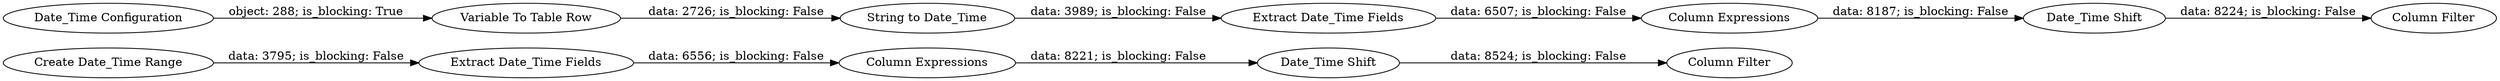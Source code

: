 digraph {
	"-4798231457632889845_18" [label="Column Filter"]
	"-4798231457632889845_29" [label="Column Filter"]
	"-4798231457632889845_17" [label="Date_Time Shift"]
	"-4798231457632889845_10" [label="Create Date_Time Range"]
	"-4798231457632889845_19" [label="Date_Time Configuration"]
	"-4798231457632889845_20" [label="Variable To Table Row"]
	"-4798231457632889845_26" [label="Extract Date_Time Fields"]
	"-4798231457632889845_28" [label="Date_Time Shift"]
	"-4798231457632889845_15" [label="Extract Date_Time Fields"]
	"-4798231457632889845_16" [label="Column Expressions"]
	"-4798231457632889845_27" [label="Column Expressions"]
	"-4798231457632889845_25" [label="String to Date_Time"]
	"-4798231457632889845_16" -> "-4798231457632889845_17" [label="data: 8221; is_blocking: False"]
	"-4798231457632889845_19" -> "-4798231457632889845_20" [label="object: 288; is_blocking: True"]
	"-4798231457632889845_20" -> "-4798231457632889845_25" [label="data: 2726; is_blocking: False"]
	"-4798231457632889845_15" -> "-4798231457632889845_16" [label="data: 6556; is_blocking: False"]
	"-4798231457632889845_27" -> "-4798231457632889845_28" [label="data: 8187; is_blocking: False"]
	"-4798231457632889845_26" -> "-4798231457632889845_27" [label="data: 6507; is_blocking: False"]
	"-4798231457632889845_28" -> "-4798231457632889845_29" [label="data: 8224; is_blocking: False"]
	"-4798231457632889845_10" -> "-4798231457632889845_15" [label="data: 3795; is_blocking: False"]
	"-4798231457632889845_25" -> "-4798231457632889845_26" [label="data: 3989; is_blocking: False"]
	"-4798231457632889845_17" -> "-4798231457632889845_18" [label="data: 8524; is_blocking: False"]
	rankdir=LR
}
